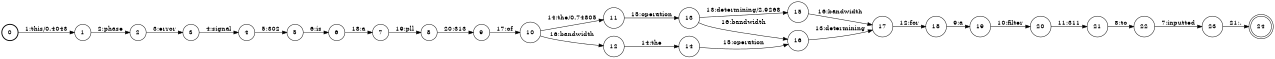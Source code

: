 digraph FST {
rankdir = LR;
size = "8.5,11";
label = "";
center = 1;
orientation = Portrait;
ranksep = "0.4";
nodesep = "0.25";
0 [label = "0", shape = circle, style = bold, fontsize = 14]
	0 -> 1 [label = "1:this/0.4043", fontsize = 14];
1 [label = "1", shape = circle, style = solid, fontsize = 14]
	1 -> 2 [label = "2:phase", fontsize = 14];
2 [label = "2", shape = circle, style = solid, fontsize = 14]
	2 -> 3 [label = "3:error", fontsize = 14];
3 [label = "3", shape = circle, style = solid, fontsize = 14]
	3 -> 4 [label = "4:signal", fontsize = 14];
4 [label = "4", shape = circle, style = solid, fontsize = 14]
	4 -> 5 [label = "5:302", fontsize = 14];
5 [label = "5", shape = circle, style = solid, fontsize = 14]
	5 -> 6 [label = "6:is", fontsize = 14];
6 [label = "6", shape = circle, style = solid, fontsize = 14]
	6 -> 7 [label = "18:a", fontsize = 14];
7 [label = "7", shape = circle, style = solid, fontsize = 14]
	7 -> 8 [label = "19:pll", fontsize = 14];
8 [label = "8", shape = circle, style = solid, fontsize = 14]
	8 -> 9 [label = "20:313", fontsize = 14];
9 [label = "9", shape = circle, style = solid, fontsize = 14]
	9 -> 10 [label = "17:of", fontsize = 14];
10 [label = "10", shape = circle, style = solid, fontsize = 14]
	10 -> 11 [label = "14:the/0.74805", fontsize = 14];
	10 -> 12 [label = "16:bandwidth", fontsize = 14];
11 [label = "11", shape = circle, style = solid, fontsize = 14]
	11 -> 13 [label = "15:operation", fontsize = 14];
12 [label = "12", shape = circle, style = solid, fontsize = 14]
	12 -> 14 [label = "14:the", fontsize = 14];
13 [label = "13", shape = circle, style = solid, fontsize = 14]
	13 -> 15 [label = "13:determining/2.9268", fontsize = 14];
	13 -> 16 [label = "16:bandwidth", fontsize = 14];
14 [label = "14", shape = circle, style = solid, fontsize = 14]
	14 -> 16 [label = "15:operation", fontsize = 14];
15 [label = "15", shape = circle, style = solid, fontsize = 14]
	15 -> 17 [label = "16:bandwidth", fontsize = 14];
16 [label = "16", shape = circle, style = solid, fontsize = 14]
	16 -> 17 [label = "13:determining", fontsize = 14];
17 [label = "17", shape = circle, style = solid, fontsize = 14]
	17 -> 18 [label = "12:for", fontsize = 14];
18 [label = "18", shape = circle, style = solid, fontsize = 14]
	18 -> 19 [label = "9:a", fontsize = 14];
19 [label = "19", shape = circle, style = solid, fontsize = 14]
	19 -> 20 [label = "10:filter", fontsize = 14];
20 [label = "20", shape = circle, style = solid, fontsize = 14]
	20 -> 21 [label = "11:311", fontsize = 14];
21 [label = "21", shape = circle, style = solid, fontsize = 14]
	21 -> 22 [label = "8:to", fontsize = 14];
22 [label = "22", shape = circle, style = solid, fontsize = 14]
	22 -> 23 [label = "7:inputted", fontsize = 14];
23 [label = "23", shape = circle, style = solid, fontsize = 14]
	23 -> 24 [label = "21:.", fontsize = 14];
24 [label = "24", shape = doublecircle, style = solid, fontsize = 14]
}
